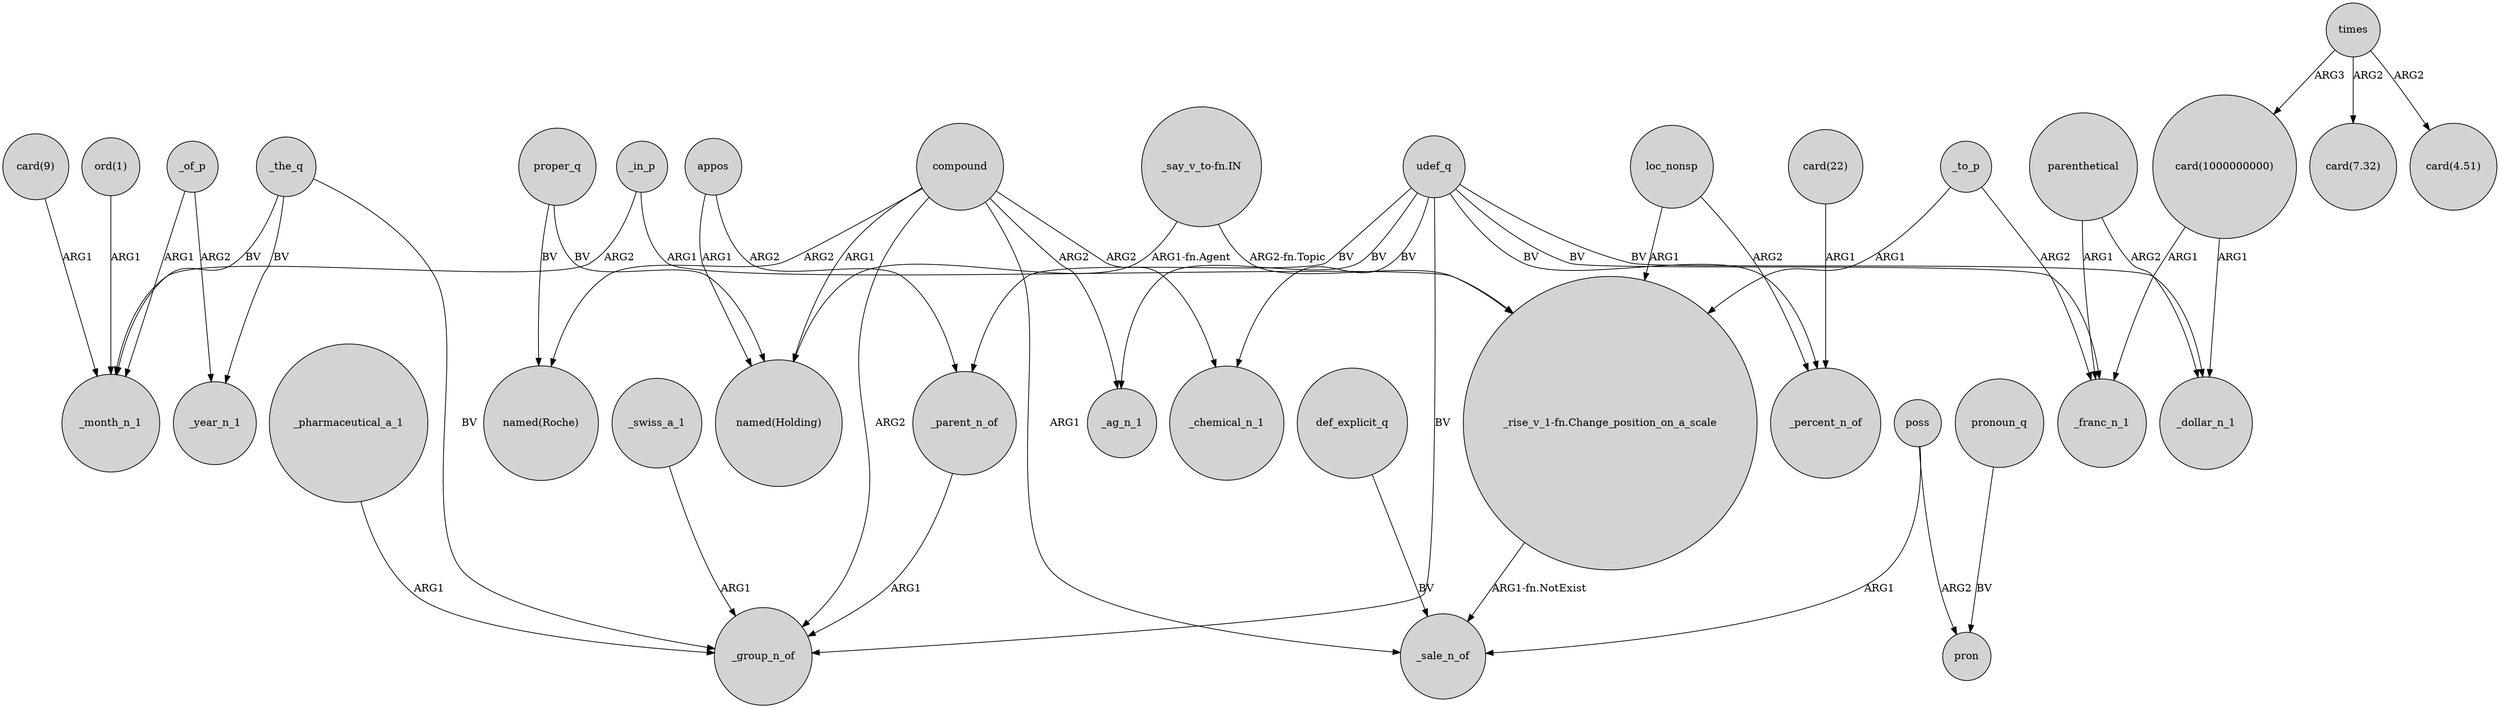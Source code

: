 digraph {
	node [shape=circle style=filled]
	_in_p -> _month_n_1 [label=ARG2]
	compound -> "named(Holding)" [label=ARG1]
	udef_q -> _parent_n_of [label=BV]
	poss -> pron [label=ARG2]
	parenthetical -> _franc_n_1 [label=ARG1]
	proper_q -> "named(Roche)" [label=BV]
	compound -> "named(Roche)" [label=ARG2]
	"_rise_v_1-fn.Change_position_on_a_scale" -> _sale_n_of [label="ARG1-fn.NotExist"]
	_of_p -> _year_n_1 [label=ARG2]
	parenthetical -> _dollar_n_1 [label=ARG2]
	"_say_v_to-fn.IN" -> "named(Holding)" [label="ARG1-fn.Agent"]
	udef_q -> _ag_n_1 [label=BV]
	_the_q -> _group_n_of [label=BV]
	def_explicit_q -> _sale_n_of [label=BV]
	_parent_n_of -> _group_n_of [label=ARG1]
	compound -> _ag_n_1 [label=ARG2]
	appos -> "named(Holding)" [label=ARG1]
	_in_p -> "_rise_v_1-fn.Change_position_on_a_scale" [label=ARG1]
	compound -> _chemical_n_1 [label=ARG2]
	times -> "card(1000000000)" [label=ARG3]
	"card(1000000000)" -> _franc_n_1 [label=ARG1]
	times -> "card(7.32)" [label=ARG2]
	pronoun_q -> pron [label=BV]
	_the_q -> _month_n_1 [label=BV]
	appos -> _parent_n_of [label=ARG2]
	loc_nonsp -> _percent_n_of [label=ARG2]
	"card(9)" -> _month_n_1 [label=ARG1]
	poss -> _sale_n_of [label=ARG1]
	loc_nonsp -> "_rise_v_1-fn.Change_position_on_a_scale" [label=ARG1]
	_of_p -> _month_n_1 [label=ARG1]
	_the_q -> _year_n_1 [label=BV]
	_pharmaceutical_a_1 -> _group_n_of [label=ARG1]
	"_say_v_to-fn.IN" -> "_rise_v_1-fn.Change_position_on_a_scale" [label="ARG2-fn.Topic"]
	proper_q -> "named(Holding)" [label=BV]
	udef_q -> _percent_n_of [label=BV]
	"ord(1)" -> _month_n_1 [label=ARG1]
	udef_q -> _dollar_n_1 [label=BV]
	"card(1000000000)" -> _dollar_n_1 [label=ARG1]
	udef_q -> _franc_n_1 [label=BV]
	_to_p -> "_rise_v_1-fn.Change_position_on_a_scale" [label=ARG1]
	_to_p -> _franc_n_1 [label=ARG2]
	_swiss_a_1 -> _group_n_of [label=ARG1]
	times -> "card(4.51)" [label=ARG2]
	udef_q -> _group_n_of [label=BV]
	udef_q -> _chemical_n_1 [label=BV]
	"card(22)" -> _percent_n_of [label=ARG1]
	compound -> _sale_n_of [label=ARG1]
	compound -> _group_n_of [label=ARG2]
}
